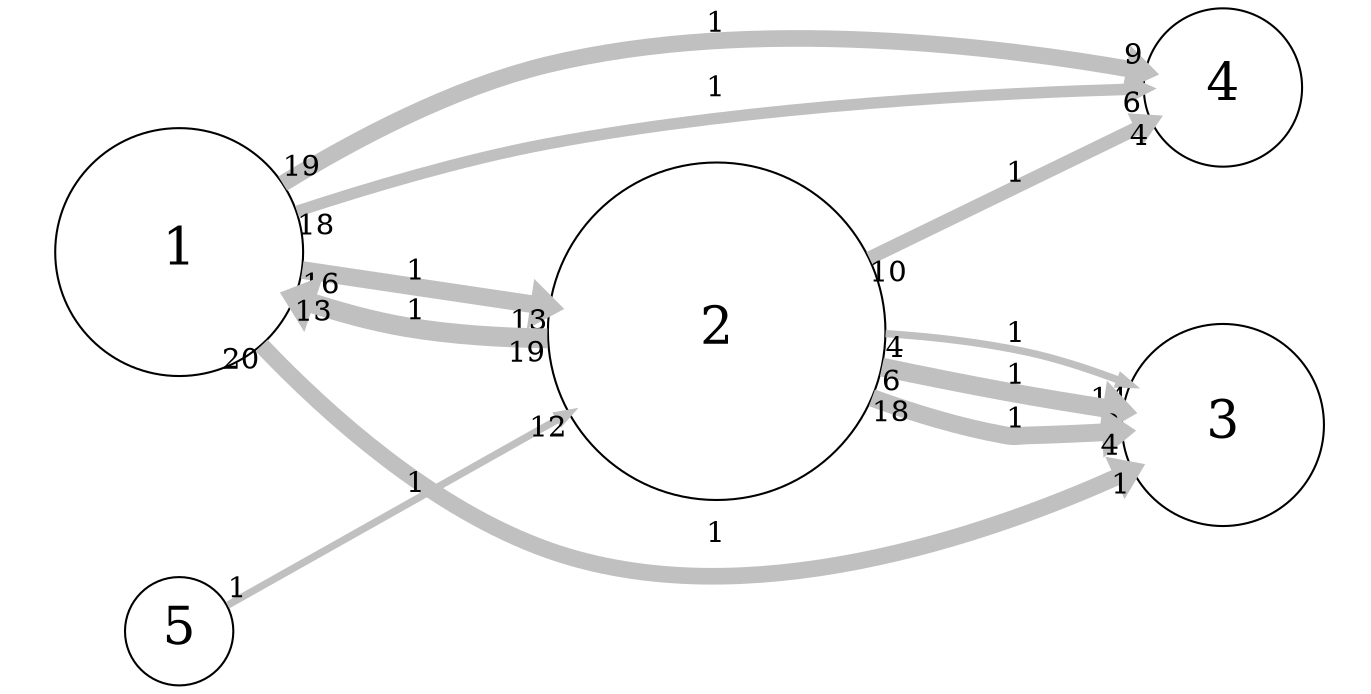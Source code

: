 digraph "" {
	graph [bb="0,0,656.71,332.31",
		overlap=false,
		rankdir=LR,
		ratio=0.5,
		scale=1,
		splines=spline
	];
	node [fontsize=25,
		label="\N",
		shape=circle
	];
	edge [arrowsize=0.5,
		splines=true
	];
	0	[height=1.65,
		label=1,
		pos="83.708,213.81",
		width=1.65];
	1	[height=2.25,
		label=2,
		pos="343.71,173.81",
		width=2.25];
	0 -> 1	[key=0,
		capacity=1,
		color=grey,
		from_pd=15,
		head_lp="256.73,194.34",
		headlabel=13,
		label=1,
		lp="198.71,204.06",
		penwidth=8.5,
		pos="e,263.48,186.09 142.61,204.83 174.78,199.84 215.54,193.53 251.86,187.89",
		pt=4,
		tail_lp="149.36,213.08",
		taillabel=16,
		to_pd=12];
	2	[height=1.35,
		label=3,
		pos="587.71,124.81",
		width=1.35];
	0 -> 2	[key=0,
		capacity=1,
		color=grey,
		from_pd=19,
		head_lp="540.21,95.187",
		headlabel=1,
		label=1,
		lp="343.71,76.059",
		penwidth=8.0,
		pos="e,543.59,103.44 122.91,168.62 155.83,133.45 206.76,87.372 262.71,67.309 354.21,34.497 467.22,70.706 532.71,98.68",
		pt=5,
		tail_lp="129.66,160.37",
		taillabel=20,
		to_pd=0];
	3	[height=1.05,
		label=4,
		pos="587.71,290.81",
		width=1.05];
	0 -> 3	[key=0,
		capacity=1,
		color=grey,
		from_pd=17,
		head_lp="546.11,281.76",
		headlabel=6,
		label=1,
		lp="343.71,291.06",
		penwidth=5.5,
		pos="e,549.48,290.01 140.58,232.47 175.34,243.33 221.17,256.32 262.71,263.81 359.45,281.26 474.52,287.47 538.2,289.65",
		pt=10,
		tail_lp="147.33,232.47",
		taillabel=18,
		to_pd=5];
	0 -> 3	[key=1,
		capacity=1,
		color=grey,
		from_pd=18,
		head_lp="547.24,306.8",
		headlabel=9,
		label=1,
		lp="343.71,324.06",
		penwidth=8.0,
		pos="e,550.62,298.55 133.67,246.48 168.13,267.44 216.22,292.73 262.71,303.81 358.65,326.69 475.03,312.16 538.93,300.71",
		pt=5,
		tail_lp="140.42,254.73",
		taillabel=19,
		to_pd=8];
	1 -> 0	[key=0,
		capacity=1,
		color=grey,
		from_pd=18,
		head_lp="145.67,195.14",
		headlabel=13,
		label=1,
		lp="198.71,183.06",
		penwidth=9.5,
		pos="e,138.92,191.01 262.35,169.92 240.48,170.14 216.89,171.55 195.33,175.31 180.47,177.9 164.94,182.22 150.37,187.05",
		pt=2,
		tail_lp="255.6,161.67",
		taillabel=19,
		to_pd=12];
	1 -> 2	[key=0,
		capacity=1,
		color=grey,
		from_pd=3,
		head_lp="536.58,137.23",
		headlabel=14,
		label=1,
		lp="488.71,171.06",
		penwidth=3.5,
		pos="e,543.33,145.48 424.93,172.3 446.91,170.68 470.59,167.8 492.08,162.81 505.96,159.59 520.46,154.64 533.83,149.36",
		pt=14,
		tail_lp="428.3,164.05",
		taillabel=4,
		to_pd=13];
	1 -> 2	[key=1,
		capacity=1,
		color=grey,
		from_pd=5,
		head_lp="536.05,124.22",
		headlabel=8,
		label=1,
		lp="488.71,150.06",
		penwidth=9.0,
		pos="e,539.43,132.47 423.03,155.54 443.28,151.02 465.09,146.32 485.33,142.31 498.95,139.61 513.65,136.94 527.51,134.52",
		pt=3,
		tail_lp="426.41,147.29",
		taillabel=6,
		to_pd=7];
	1 -> 2	[key=2,
		capacity=1,
		color=grey,
		from_pd=17,
		head_lp="535.7,113.85",
		headlabel=4,
		label=1,
		lp="488.71,128.06",
		penwidth=8.5,
		pos="e,539.07,122.1 417.7,140.3 439.04,132.08 462.73,124.46 485.33,120.31 488.28,119.77 489.08,120.24 492.08,120.31 503.43,120.58 515.54,\
121.03 527.17,121.55",
		pt=4,
		tail_lp="410.95,148.55",
		taillabel=18,
		to_pd=3];
	1 -> 3	[key=0,
		capacity=1,
		color=grey,
		from_pd=9,
		head_lp="549.74,266.32",
		headlabel=4,
		label=1,
		lp="488.71,250.06",
		penwidth=6.5,
		pos="e,553.12,274.57 416.99,208.75 457.88,228.53 507.69,252.61 542.74,269.55",
		pt=8,
		tail_lp="423.74,200.5",
		taillabel=10,
		to_pd=3];
	4	[height=0.71693,
		label=5,
		pos="83.708,25.809",
		width=0.71693];
	4 -> 1	[key=0,
		capacity=1,
		color=grey,
		from_pd=0,
		head_lp="266.05,125.46",
		headlabel=12,
		label=1,
		lp="198.71,99.059",
		penwidth=3.5,
		pos="e,272.8,133.71 106.71,38.428 141.23,58.234 209.82,97.58 264.2,128.77",
		pt=14,
		tail_lp="110.08,46.678",
		taillabel=1,
		to_pd=11];
}
